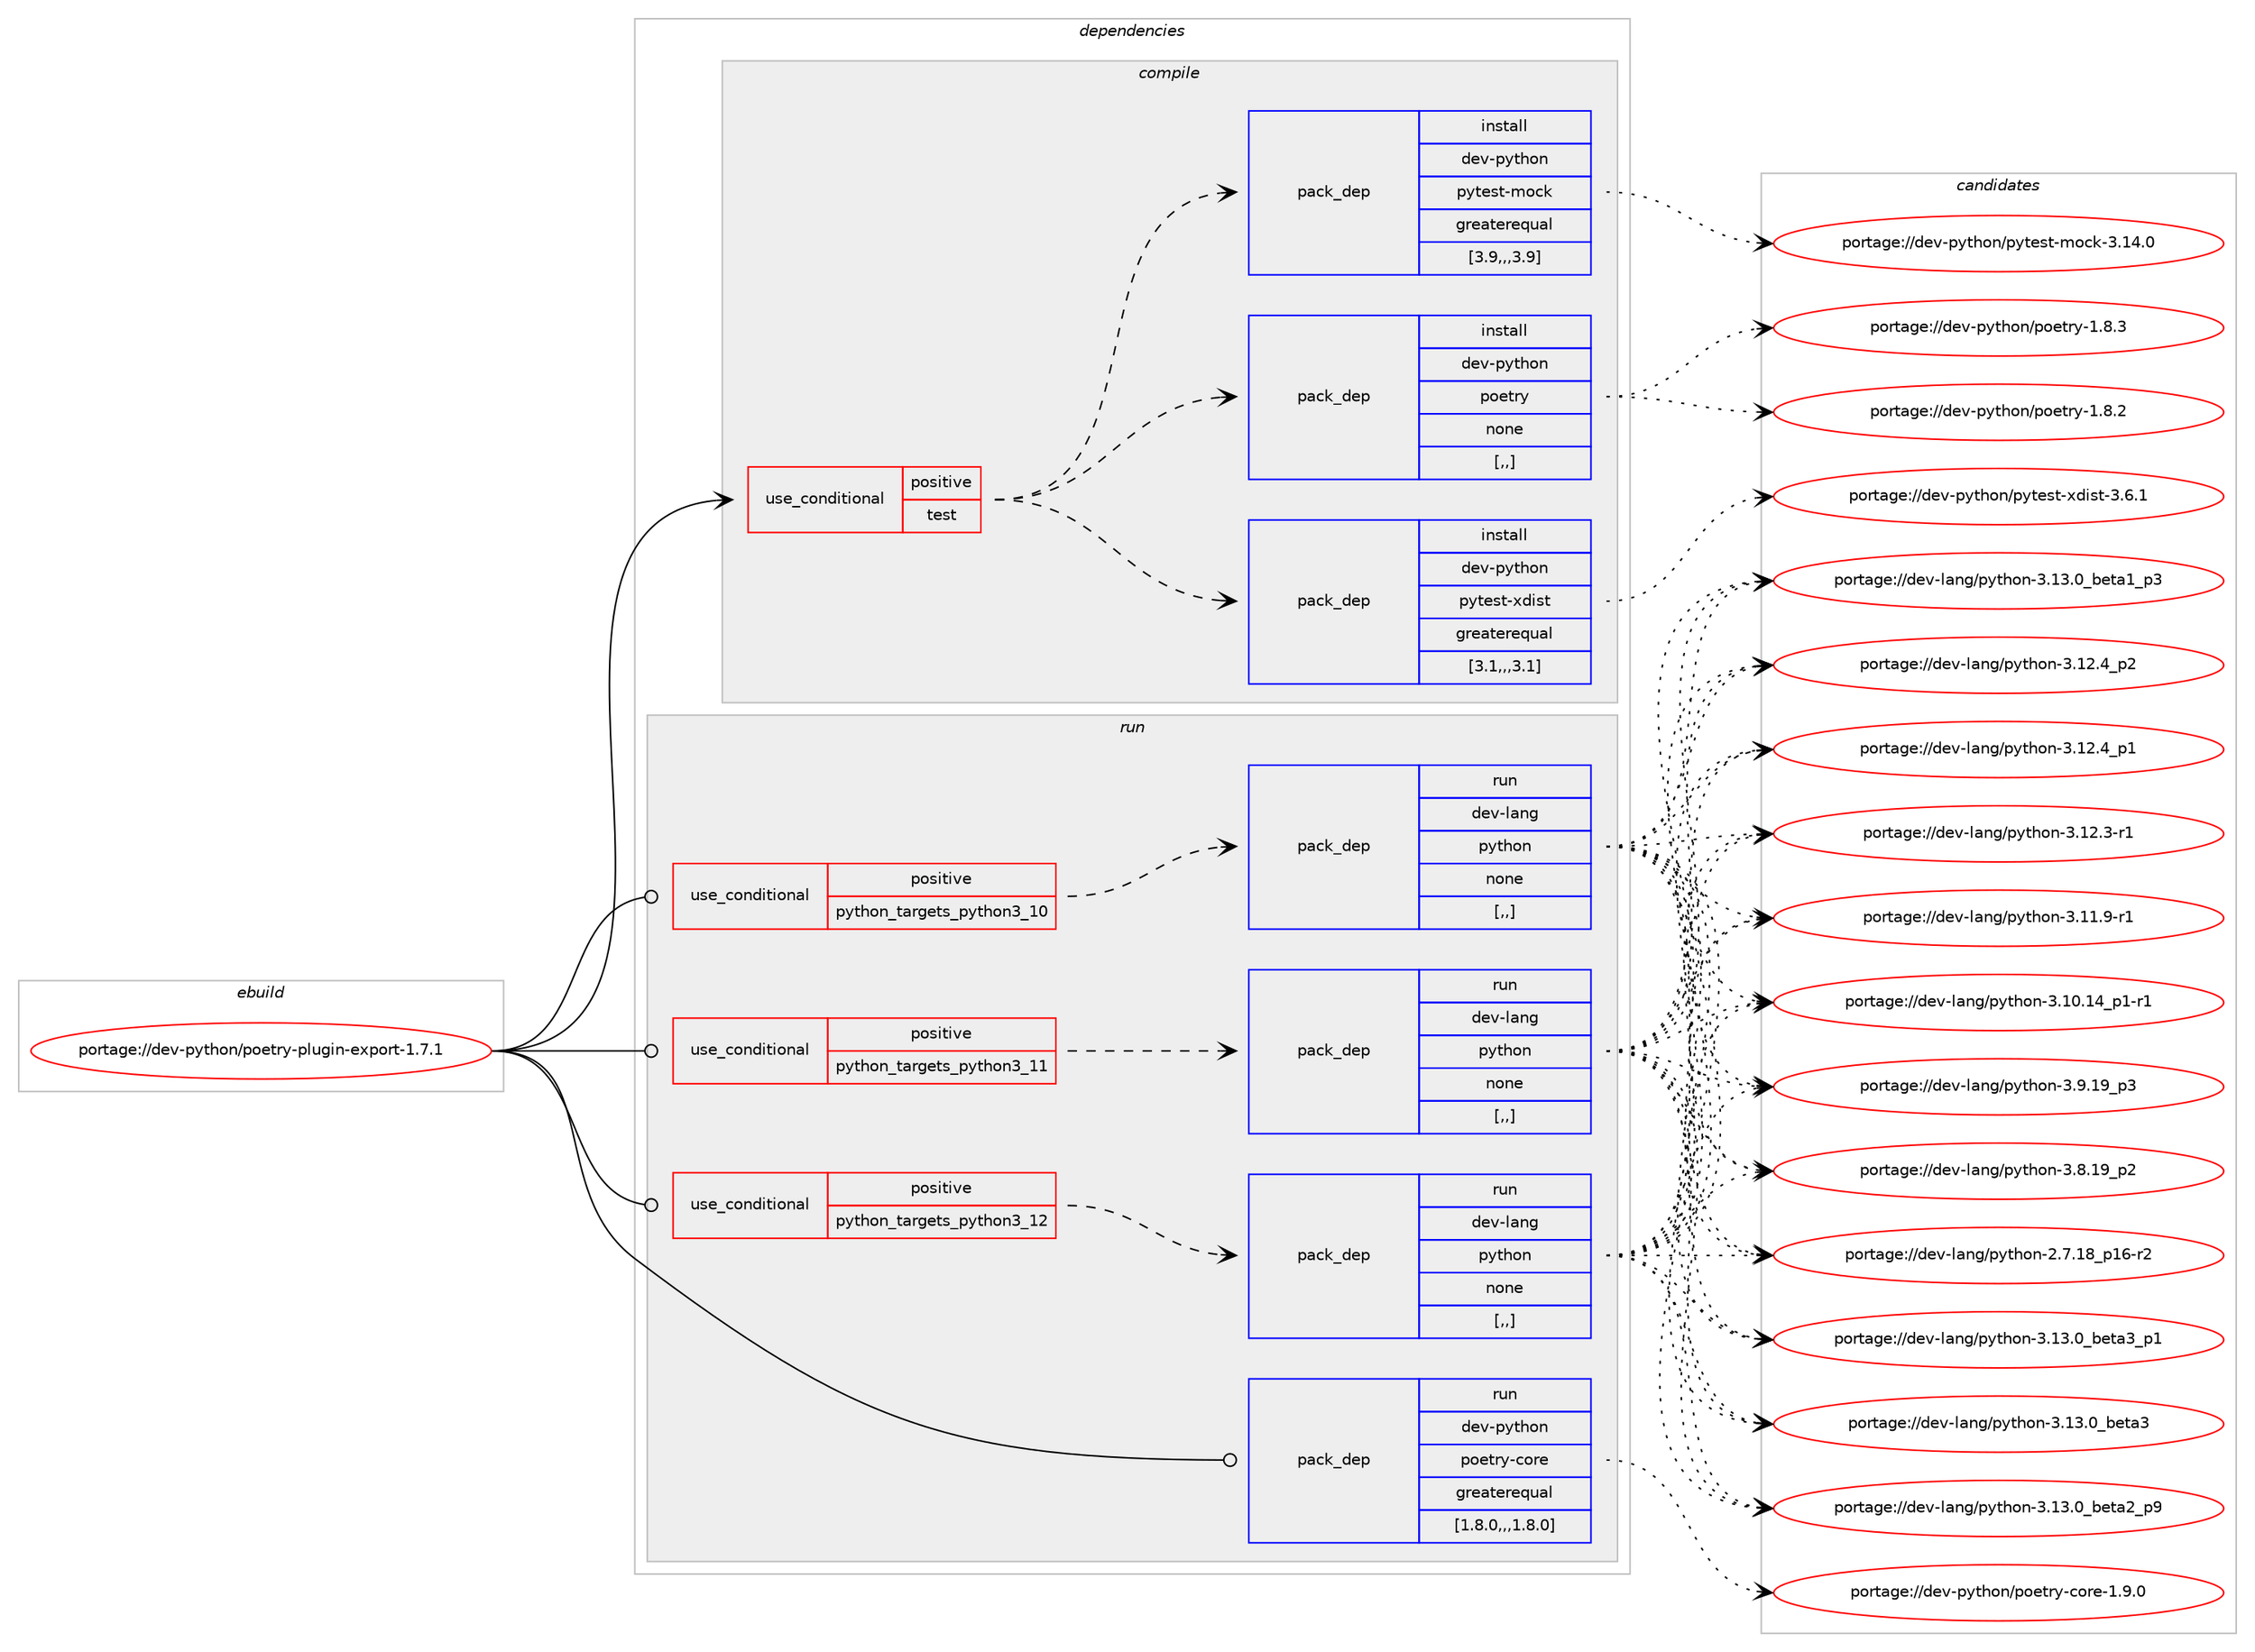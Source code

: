 digraph prolog {

# *************
# Graph options
# *************

newrank=true;
concentrate=true;
compound=true;
graph [rankdir=LR,fontname=Helvetica,fontsize=10,ranksep=1.5];#, ranksep=2.5, nodesep=0.2];
edge  [arrowhead=vee];
node  [fontname=Helvetica,fontsize=10];

# **********
# The ebuild
# **********

subgraph cluster_leftcol {
color=gray;
rank=same;
label=<<i>ebuild</i>>;
id [label="portage://dev-python/poetry-plugin-export-1.7.1", color=red, width=4, href="../dev-python/poetry-plugin-export-1.7.1.svg"];
}

# ****************
# The dependencies
# ****************

subgraph cluster_midcol {
color=gray;
label=<<i>dependencies</i>>;
subgraph cluster_compile {
fillcolor="#eeeeee";
style=filled;
label=<<i>compile</i>>;
subgraph cond35854 {
dependency153892 [label=<<TABLE BORDER="0" CELLBORDER="1" CELLSPACING="0" CELLPADDING="4"><TR><TD ROWSPAN="3" CELLPADDING="10">use_conditional</TD></TR><TR><TD>positive</TD></TR><TR><TD>test</TD></TR></TABLE>>, shape=none, color=red];
subgraph pack116801 {
dependency153893 [label=<<TABLE BORDER="0" CELLBORDER="1" CELLSPACING="0" CELLPADDING="4" WIDTH="220"><TR><TD ROWSPAN="6" CELLPADDING="30">pack_dep</TD></TR><TR><TD WIDTH="110">install</TD></TR><TR><TD>dev-python</TD></TR><TR><TD>poetry</TD></TR><TR><TD>none</TD></TR><TR><TD>[,,]</TD></TR></TABLE>>, shape=none, color=blue];
}
dependency153892:e -> dependency153893:w [weight=20,style="dashed",arrowhead="vee"];
subgraph pack116802 {
dependency153894 [label=<<TABLE BORDER="0" CELLBORDER="1" CELLSPACING="0" CELLPADDING="4" WIDTH="220"><TR><TD ROWSPAN="6" CELLPADDING="30">pack_dep</TD></TR><TR><TD WIDTH="110">install</TD></TR><TR><TD>dev-python</TD></TR><TR><TD>pytest-mock</TD></TR><TR><TD>greaterequal</TD></TR><TR><TD>[3.9,,,3.9]</TD></TR></TABLE>>, shape=none, color=blue];
}
dependency153892:e -> dependency153894:w [weight=20,style="dashed",arrowhead="vee"];
subgraph pack116803 {
dependency153895 [label=<<TABLE BORDER="0" CELLBORDER="1" CELLSPACING="0" CELLPADDING="4" WIDTH="220"><TR><TD ROWSPAN="6" CELLPADDING="30">pack_dep</TD></TR><TR><TD WIDTH="110">install</TD></TR><TR><TD>dev-python</TD></TR><TR><TD>pytest-xdist</TD></TR><TR><TD>greaterequal</TD></TR><TR><TD>[3.1,,,3.1]</TD></TR></TABLE>>, shape=none, color=blue];
}
dependency153892:e -> dependency153895:w [weight=20,style="dashed",arrowhead="vee"];
}
id:e -> dependency153892:w [weight=20,style="solid",arrowhead="vee"];
}
subgraph cluster_compileandrun {
fillcolor="#eeeeee";
style=filled;
label=<<i>compile and run</i>>;
}
subgraph cluster_run {
fillcolor="#eeeeee";
style=filled;
label=<<i>run</i>>;
subgraph cond35855 {
dependency153896 [label=<<TABLE BORDER="0" CELLBORDER="1" CELLSPACING="0" CELLPADDING="4"><TR><TD ROWSPAN="3" CELLPADDING="10">use_conditional</TD></TR><TR><TD>positive</TD></TR><TR><TD>python_targets_python3_10</TD></TR></TABLE>>, shape=none, color=red];
subgraph pack116804 {
dependency153897 [label=<<TABLE BORDER="0" CELLBORDER="1" CELLSPACING="0" CELLPADDING="4" WIDTH="220"><TR><TD ROWSPAN="6" CELLPADDING="30">pack_dep</TD></TR><TR><TD WIDTH="110">run</TD></TR><TR><TD>dev-lang</TD></TR><TR><TD>python</TD></TR><TR><TD>none</TD></TR><TR><TD>[,,]</TD></TR></TABLE>>, shape=none, color=blue];
}
dependency153896:e -> dependency153897:w [weight=20,style="dashed",arrowhead="vee"];
}
id:e -> dependency153896:w [weight=20,style="solid",arrowhead="odot"];
subgraph cond35856 {
dependency153898 [label=<<TABLE BORDER="0" CELLBORDER="1" CELLSPACING="0" CELLPADDING="4"><TR><TD ROWSPAN="3" CELLPADDING="10">use_conditional</TD></TR><TR><TD>positive</TD></TR><TR><TD>python_targets_python3_11</TD></TR></TABLE>>, shape=none, color=red];
subgraph pack116805 {
dependency153899 [label=<<TABLE BORDER="0" CELLBORDER="1" CELLSPACING="0" CELLPADDING="4" WIDTH="220"><TR><TD ROWSPAN="6" CELLPADDING="30">pack_dep</TD></TR><TR><TD WIDTH="110">run</TD></TR><TR><TD>dev-lang</TD></TR><TR><TD>python</TD></TR><TR><TD>none</TD></TR><TR><TD>[,,]</TD></TR></TABLE>>, shape=none, color=blue];
}
dependency153898:e -> dependency153899:w [weight=20,style="dashed",arrowhead="vee"];
}
id:e -> dependency153898:w [weight=20,style="solid",arrowhead="odot"];
subgraph cond35857 {
dependency153900 [label=<<TABLE BORDER="0" CELLBORDER="1" CELLSPACING="0" CELLPADDING="4"><TR><TD ROWSPAN="3" CELLPADDING="10">use_conditional</TD></TR><TR><TD>positive</TD></TR><TR><TD>python_targets_python3_12</TD></TR></TABLE>>, shape=none, color=red];
subgraph pack116806 {
dependency153901 [label=<<TABLE BORDER="0" CELLBORDER="1" CELLSPACING="0" CELLPADDING="4" WIDTH="220"><TR><TD ROWSPAN="6" CELLPADDING="30">pack_dep</TD></TR><TR><TD WIDTH="110">run</TD></TR><TR><TD>dev-lang</TD></TR><TR><TD>python</TD></TR><TR><TD>none</TD></TR><TR><TD>[,,]</TD></TR></TABLE>>, shape=none, color=blue];
}
dependency153900:e -> dependency153901:w [weight=20,style="dashed",arrowhead="vee"];
}
id:e -> dependency153900:w [weight=20,style="solid",arrowhead="odot"];
subgraph pack116807 {
dependency153902 [label=<<TABLE BORDER="0" CELLBORDER="1" CELLSPACING="0" CELLPADDING="4" WIDTH="220"><TR><TD ROWSPAN="6" CELLPADDING="30">pack_dep</TD></TR><TR><TD WIDTH="110">run</TD></TR><TR><TD>dev-python</TD></TR><TR><TD>poetry-core</TD></TR><TR><TD>greaterequal</TD></TR><TR><TD>[1.8.0,,,1.8.0]</TD></TR></TABLE>>, shape=none, color=blue];
}
id:e -> dependency153902:w [weight=20,style="solid",arrowhead="odot"];
}
}

# **************
# The candidates
# **************

subgraph cluster_choices {
rank=same;
color=gray;
label=<<i>candidates</i>>;

subgraph choice116801 {
color=black;
nodesep=1;
choice1001011184511212111610411111047112111101116114121454946564651 [label="portage://dev-python/poetry-1.8.3", color=red, width=4,href="../dev-python/poetry-1.8.3.svg"];
choice1001011184511212111610411111047112111101116114121454946564650 [label="portage://dev-python/poetry-1.8.2", color=red, width=4,href="../dev-python/poetry-1.8.2.svg"];
dependency153893:e -> choice1001011184511212111610411111047112111101116114121454946564651:w [style=dotted,weight="100"];
dependency153893:e -> choice1001011184511212111610411111047112111101116114121454946564650:w [style=dotted,weight="100"];
}
subgraph choice116802 {
color=black;
nodesep=1;
choice1001011184511212111610411111047112121116101115116451091119910745514649524648 [label="portage://dev-python/pytest-mock-3.14.0", color=red, width=4,href="../dev-python/pytest-mock-3.14.0.svg"];
dependency153894:e -> choice1001011184511212111610411111047112121116101115116451091119910745514649524648:w [style=dotted,weight="100"];
}
subgraph choice116803 {
color=black;
nodesep=1;
choice100101118451121211161041111104711212111610111511645120100105115116455146544649 [label="portage://dev-python/pytest-xdist-3.6.1", color=red, width=4,href="../dev-python/pytest-xdist-3.6.1.svg"];
dependency153895:e -> choice100101118451121211161041111104711212111610111511645120100105115116455146544649:w [style=dotted,weight="100"];
}
subgraph choice116804 {
color=black;
nodesep=1;
choice10010111845108971101034711212111610411111045514649514648959810111697519511249 [label="portage://dev-lang/python-3.13.0_beta3_p1", color=red, width=4,href="../dev-lang/python-3.13.0_beta3_p1.svg"];
choice1001011184510897110103471121211161041111104551464951464895981011169751 [label="portage://dev-lang/python-3.13.0_beta3", color=red, width=4,href="../dev-lang/python-3.13.0_beta3.svg"];
choice10010111845108971101034711212111610411111045514649514648959810111697509511257 [label="portage://dev-lang/python-3.13.0_beta2_p9", color=red, width=4,href="../dev-lang/python-3.13.0_beta2_p9.svg"];
choice10010111845108971101034711212111610411111045514649514648959810111697499511251 [label="portage://dev-lang/python-3.13.0_beta1_p3", color=red, width=4,href="../dev-lang/python-3.13.0_beta1_p3.svg"];
choice100101118451089711010347112121116104111110455146495046529511250 [label="portage://dev-lang/python-3.12.4_p2", color=red, width=4,href="../dev-lang/python-3.12.4_p2.svg"];
choice100101118451089711010347112121116104111110455146495046529511249 [label="portage://dev-lang/python-3.12.4_p1", color=red, width=4,href="../dev-lang/python-3.12.4_p1.svg"];
choice100101118451089711010347112121116104111110455146495046514511449 [label="portage://dev-lang/python-3.12.3-r1", color=red, width=4,href="../dev-lang/python-3.12.3-r1.svg"];
choice100101118451089711010347112121116104111110455146494946574511449 [label="portage://dev-lang/python-3.11.9-r1", color=red, width=4,href="../dev-lang/python-3.11.9-r1.svg"];
choice100101118451089711010347112121116104111110455146494846495295112494511449 [label="portage://dev-lang/python-3.10.14_p1-r1", color=red, width=4,href="../dev-lang/python-3.10.14_p1-r1.svg"];
choice100101118451089711010347112121116104111110455146574649579511251 [label="portage://dev-lang/python-3.9.19_p3", color=red, width=4,href="../dev-lang/python-3.9.19_p3.svg"];
choice100101118451089711010347112121116104111110455146564649579511250 [label="portage://dev-lang/python-3.8.19_p2", color=red, width=4,href="../dev-lang/python-3.8.19_p2.svg"];
choice100101118451089711010347112121116104111110455046554649569511249544511450 [label="portage://dev-lang/python-2.7.18_p16-r2", color=red, width=4,href="../dev-lang/python-2.7.18_p16-r2.svg"];
dependency153897:e -> choice10010111845108971101034711212111610411111045514649514648959810111697519511249:w [style=dotted,weight="100"];
dependency153897:e -> choice1001011184510897110103471121211161041111104551464951464895981011169751:w [style=dotted,weight="100"];
dependency153897:e -> choice10010111845108971101034711212111610411111045514649514648959810111697509511257:w [style=dotted,weight="100"];
dependency153897:e -> choice10010111845108971101034711212111610411111045514649514648959810111697499511251:w [style=dotted,weight="100"];
dependency153897:e -> choice100101118451089711010347112121116104111110455146495046529511250:w [style=dotted,weight="100"];
dependency153897:e -> choice100101118451089711010347112121116104111110455146495046529511249:w [style=dotted,weight="100"];
dependency153897:e -> choice100101118451089711010347112121116104111110455146495046514511449:w [style=dotted,weight="100"];
dependency153897:e -> choice100101118451089711010347112121116104111110455146494946574511449:w [style=dotted,weight="100"];
dependency153897:e -> choice100101118451089711010347112121116104111110455146494846495295112494511449:w [style=dotted,weight="100"];
dependency153897:e -> choice100101118451089711010347112121116104111110455146574649579511251:w [style=dotted,weight="100"];
dependency153897:e -> choice100101118451089711010347112121116104111110455146564649579511250:w [style=dotted,weight="100"];
dependency153897:e -> choice100101118451089711010347112121116104111110455046554649569511249544511450:w [style=dotted,weight="100"];
}
subgraph choice116805 {
color=black;
nodesep=1;
choice10010111845108971101034711212111610411111045514649514648959810111697519511249 [label="portage://dev-lang/python-3.13.0_beta3_p1", color=red, width=4,href="../dev-lang/python-3.13.0_beta3_p1.svg"];
choice1001011184510897110103471121211161041111104551464951464895981011169751 [label="portage://dev-lang/python-3.13.0_beta3", color=red, width=4,href="../dev-lang/python-3.13.0_beta3.svg"];
choice10010111845108971101034711212111610411111045514649514648959810111697509511257 [label="portage://dev-lang/python-3.13.0_beta2_p9", color=red, width=4,href="../dev-lang/python-3.13.0_beta2_p9.svg"];
choice10010111845108971101034711212111610411111045514649514648959810111697499511251 [label="portage://dev-lang/python-3.13.0_beta1_p3", color=red, width=4,href="../dev-lang/python-3.13.0_beta1_p3.svg"];
choice100101118451089711010347112121116104111110455146495046529511250 [label="portage://dev-lang/python-3.12.4_p2", color=red, width=4,href="../dev-lang/python-3.12.4_p2.svg"];
choice100101118451089711010347112121116104111110455146495046529511249 [label="portage://dev-lang/python-3.12.4_p1", color=red, width=4,href="../dev-lang/python-3.12.4_p1.svg"];
choice100101118451089711010347112121116104111110455146495046514511449 [label="portage://dev-lang/python-3.12.3-r1", color=red, width=4,href="../dev-lang/python-3.12.3-r1.svg"];
choice100101118451089711010347112121116104111110455146494946574511449 [label="portage://dev-lang/python-3.11.9-r1", color=red, width=4,href="../dev-lang/python-3.11.9-r1.svg"];
choice100101118451089711010347112121116104111110455146494846495295112494511449 [label="portage://dev-lang/python-3.10.14_p1-r1", color=red, width=4,href="../dev-lang/python-3.10.14_p1-r1.svg"];
choice100101118451089711010347112121116104111110455146574649579511251 [label="portage://dev-lang/python-3.9.19_p3", color=red, width=4,href="../dev-lang/python-3.9.19_p3.svg"];
choice100101118451089711010347112121116104111110455146564649579511250 [label="portage://dev-lang/python-3.8.19_p2", color=red, width=4,href="../dev-lang/python-3.8.19_p2.svg"];
choice100101118451089711010347112121116104111110455046554649569511249544511450 [label="portage://dev-lang/python-2.7.18_p16-r2", color=red, width=4,href="../dev-lang/python-2.7.18_p16-r2.svg"];
dependency153899:e -> choice10010111845108971101034711212111610411111045514649514648959810111697519511249:w [style=dotted,weight="100"];
dependency153899:e -> choice1001011184510897110103471121211161041111104551464951464895981011169751:w [style=dotted,weight="100"];
dependency153899:e -> choice10010111845108971101034711212111610411111045514649514648959810111697509511257:w [style=dotted,weight="100"];
dependency153899:e -> choice10010111845108971101034711212111610411111045514649514648959810111697499511251:w [style=dotted,weight="100"];
dependency153899:e -> choice100101118451089711010347112121116104111110455146495046529511250:w [style=dotted,weight="100"];
dependency153899:e -> choice100101118451089711010347112121116104111110455146495046529511249:w [style=dotted,weight="100"];
dependency153899:e -> choice100101118451089711010347112121116104111110455146495046514511449:w [style=dotted,weight="100"];
dependency153899:e -> choice100101118451089711010347112121116104111110455146494946574511449:w [style=dotted,weight="100"];
dependency153899:e -> choice100101118451089711010347112121116104111110455146494846495295112494511449:w [style=dotted,weight="100"];
dependency153899:e -> choice100101118451089711010347112121116104111110455146574649579511251:w [style=dotted,weight="100"];
dependency153899:e -> choice100101118451089711010347112121116104111110455146564649579511250:w [style=dotted,weight="100"];
dependency153899:e -> choice100101118451089711010347112121116104111110455046554649569511249544511450:w [style=dotted,weight="100"];
}
subgraph choice116806 {
color=black;
nodesep=1;
choice10010111845108971101034711212111610411111045514649514648959810111697519511249 [label="portage://dev-lang/python-3.13.0_beta3_p1", color=red, width=4,href="../dev-lang/python-3.13.0_beta3_p1.svg"];
choice1001011184510897110103471121211161041111104551464951464895981011169751 [label="portage://dev-lang/python-3.13.0_beta3", color=red, width=4,href="../dev-lang/python-3.13.0_beta3.svg"];
choice10010111845108971101034711212111610411111045514649514648959810111697509511257 [label="portage://dev-lang/python-3.13.0_beta2_p9", color=red, width=4,href="../dev-lang/python-3.13.0_beta2_p9.svg"];
choice10010111845108971101034711212111610411111045514649514648959810111697499511251 [label="portage://dev-lang/python-3.13.0_beta1_p3", color=red, width=4,href="../dev-lang/python-3.13.0_beta1_p3.svg"];
choice100101118451089711010347112121116104111110455146495046529511250 [label="portage://dev-lang/python-3.12.4_p2", color=red, width=4,href="../dev-lang/python-3.12.4_p2.svg"];
choice100101118451089711010347112121116104111110455146495046529511249 [label="portage://dev-lang/python-3.12.4_p1", color=red, width=4,href="../dev-lang/python-3.12.4_p1.svg"];
choice100101118451089711010347112121116104111110455146495046514511449 [label="portage://dev-lang/python-3.12.3-r1", color=red, width=4,href="../dev-lang/python-3.12.3-r1.svg"];
choice100101118451089711010347112121116104111110455146494946574511449 [label="portage://dev-lang/python-3.11.9-r1", color=red, width=4,href="../dev-lang/python-3.11.9-r1.svg"];
choice100101118451089711010347112121116104111110455146494846495295112494511449 [label="portage://dev-lang/python-3.10.14_p1-r1", color=red, width=4,href="../dev-lang/python-3.10.14_p1-r1.svg"];
choice100101118451089711010347112121116104111110455146574649579511251 [label="portage://dev-lang/python-3.9.19_p3", color=red, width=4,href="../dev-lang/python-3.9.19_p3.svg"];
choice100101118451089711010347112121116104111110455146564649579511250 [label="portage://dev-lang/python-3.8.19_p2", color=red, width=4,href="../dev-lang/python-3.8.19_p2.svg"];
choice100101118451089711010347112121116104111110455046554649569511249544511450 [label="portage://dev-lang/python-2.7.18_p16-r2", color=red, width=4,href="../dev-lang/python-2.7.18_p16-r2.svg"];
dependency153901:e -> choice10010111845108971101034711212111610411111045514649514648959810111697519511249:w [style=dotted,weight="100"];
dependency153901:e -> choice1001011184510897110103471121211161041111104551464951464895981011169751:w [style=dotted,weight="100"];
dependency153901:e -> choice10010111845108971101034711212111610411111045514649514648959810111697509511257:w [style=dotted,weight="100"];
dependency153901:e -> choice10010111845108971101034711212111610411111045514649514648959810111697499511251:w [style=dotted,weight="100"];
dependency153901:e -> choice100101118451089711010347112121116104111110455146495046529511250:w [style=dotted,weight="100"];
dependency153901:e -> choice100101118451089711010347112121116104111110455146495046529511249:w [style=dotted,weight="100"];
dependency153901:e -> choice100101118451089711010347112121116104111110455146495046514511449:w [style=dotted,weight="100"];
dependency153901:e -> choice100101118451089711010347112121116104111110455146494946574511449:w [style=dotted,weight="100"];
dependency153901:e -> choice100101118451089711010347112121116104111110455146494846495295112494511449:w [style=dotted,weight="100"];
dependency153901:e -> choice100101118451089711010347112121116104111110455146574649579511251:w [style=dotted,weight="100"];
dependency153901:e -> choice100101118451089711010347112121116104111110455146564649579511250:w [style=dotted,weight="100"];
dependency153901:e -> choice100101118451089711010347112121116104111110455046554649569511249544511450:w [style=dotted,weight="100"];
}
subgraph choice116807 {
color=black;
nodesep=1;
choice10010111845112121116104111110471121111011161141214599111114101454946574648 [label="portage://dev-python/poetry-core-1.9.0", color=red, width=4,href="../dev-python/poetry-core-1.9.0.svg"];
dependency153902:e -> choice10010111845112121116104111110471121111011161141214599111114101454946574648:w [style=dotted,weight="100"];
}
}

}
